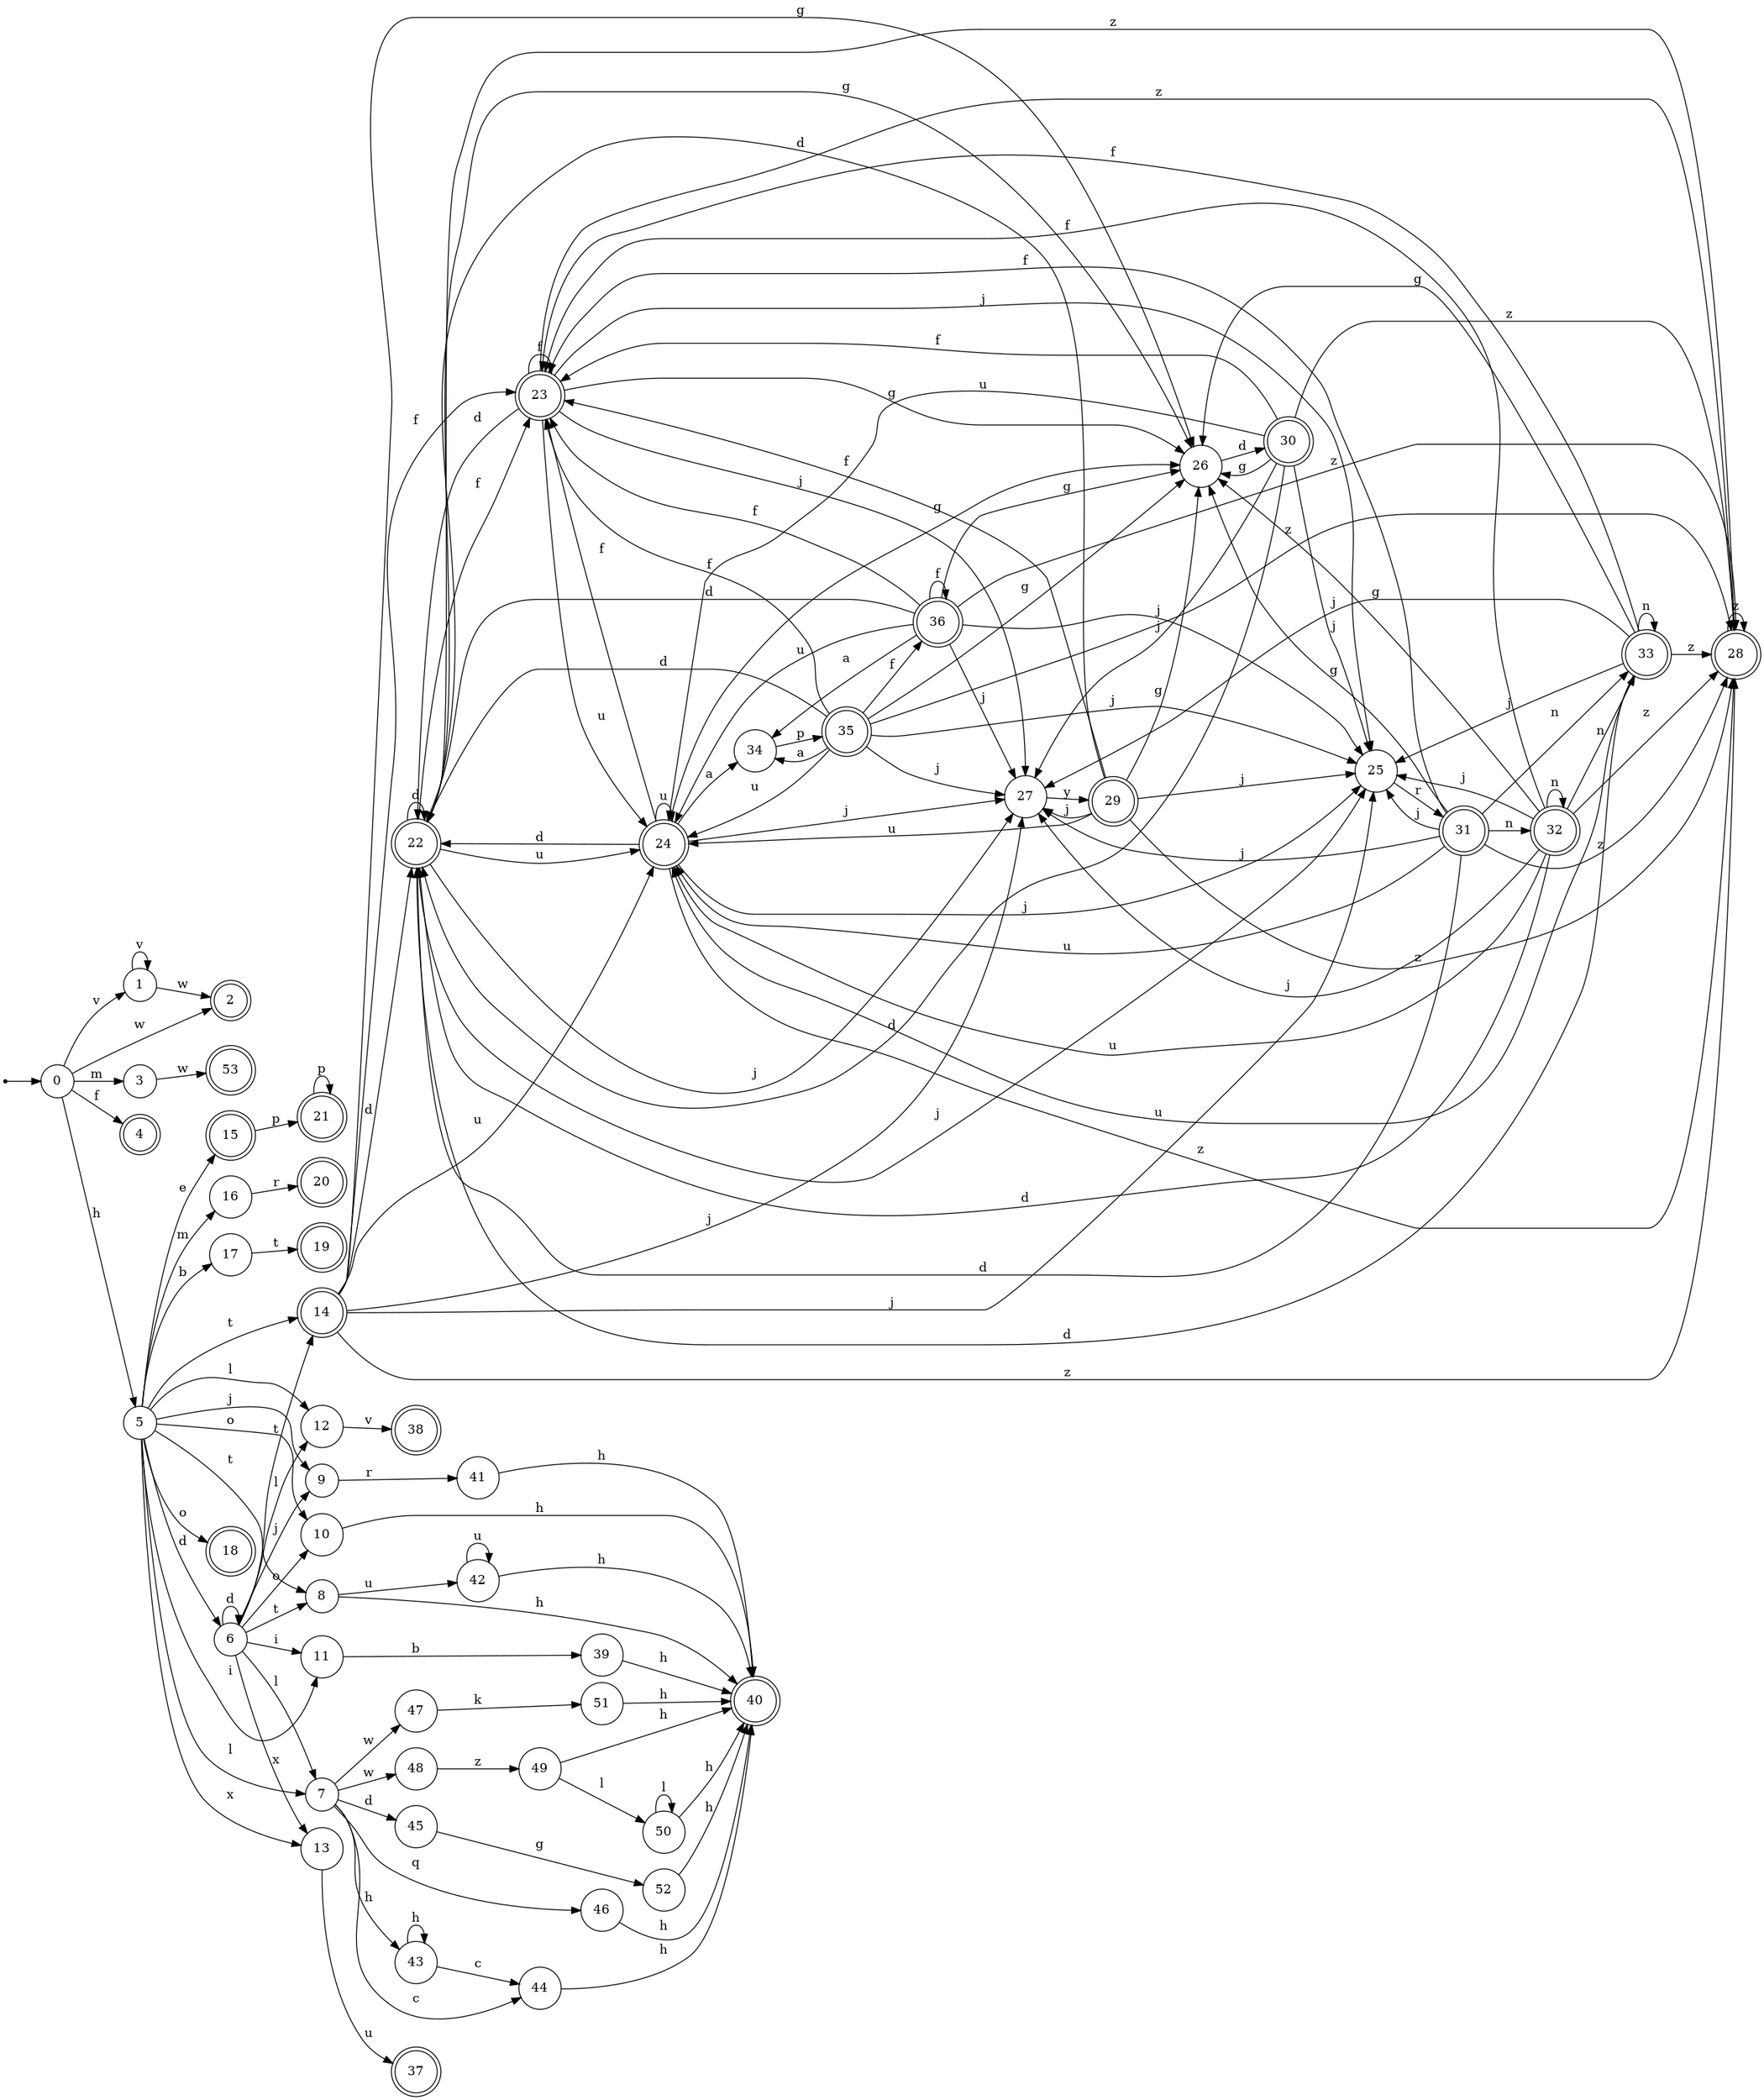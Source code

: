 digraph finite_state_machine {
rankdir=LR;
size="20,20";
node [shape = point]; "dummy0"
node [shape = circle]; "0";
"dummy0" -> "0";
node [shape = circle]; "1";
node [shape = doublecircle]; "2";node [shape = circle]; "3";
node [shape = doublecircle]; "4";node [shape = circle]; "5";
node [shape = circle]; "6";
node [shape = circle]; "7";
node [shape = circle]; "8";
node [shape = circle]; "9";
node [shape = circle]; "10";
node [shape = circle]; "11";
node [shape = circle]; "12";
node [shape = circle]; "13";
node [shape = doublecircle]; "14";node [shape = doublecircle]; "15";node [shape = circle]; "16";
node [shape = circle]; "17";
node [shape = doublecircle]; "18";node [shape = doublecircle]; "19";node [shape = doublecircle]; "20";node [shape = doublecircle]; "21";node [shape = doublecircle]; "22";node [shape = doublecircle]; "23";node [shape = doublecircle]; "24";node [shape = circle]; "25";
node [shape = circle]; "26";
node [shape = circle]; "27";
node [shape = doublecircle]; "28";node [shape = doublecircle]; "29";node [shape = doublecircle]; "30";node [shape = doublecircle]; "31";node [shape = doublecircle]; "32";node [shape = doublecircle]; "33";node [shape = circle]; "34";
node [shape = doublecircle]; "35";node [shape = doublecircle]; "36";node [shape = doublecircle]; "37";node [shape = doublecircle]; "38";node [shape = circle]; "39";
node [shape = doublecircle]; "40";node [shape = circle]; "41";
node [shape = circle]; "42";
node [shape = circle]; "43";
node [shape = circle]; "44";
node [shape = circle]; "45";
node [shape = circle]; "46";
node [shape = circle]; "47";
node [shape = circle]; "48";
node [shape = circle]; "49";
node [shape = circle]; "50";
node [shape = circle]; "51";
node [shape = circle]; "52";
node [shape = doublecircle]; "53";"0" -> "1" [label = "v"];
 "0" -> "2" [label = "w"];
 "0" -> "3" [label = "m"];
 "0" -> "4" [label = "f"];
 "0" -> "5" [label = "h"];
 "5" -> "6" [label = "d"];
 "5" -> "12" [label = "l"];
 "5" -> "7" [label = "l"];
 "5" -> "8" [label = "t"];
 "5" -> "14" [label = "t"];
 "5" -> "9" [label = "j"];
 "5" -> "10" [label = "o"];
 "5" -> "18" [label = "o"];
 "5" -> "11" [label = "i"];
 "5" -> "13" [label = "x"];
 "5" -> "15" [label = "e"];
 "5" -> "16" [label = "m"];
 "5" -> "17" [label = "b"];
 "17" -> "19" [label = "t"];
 "16" -> "20" [label = "r"];
 "15" -> "21" [label = "p"];
 "21" -> "21" [label = "p"];
 "14" -> "22" [label = "d"];
 "14" -> "23" [label = "f"];
 "14" -> "24" [label = "u"];
 "14" -> "25" [label = "j"];
 "14" -> "27" [label = "j"];
 "14" -> "26" [label = "g"];
 "14" -> "28" [label = "z"];
 "28" -> "28" [label = "z"];
 "27" -> "29" [label = "y"];
 "29" -> "25" [label = "j"];
 "29" -> "27" [label = "j"];
 "29" -> "22" [label = "d"];
 "29" -> "23" [label = "f"];
 "29" -> "24" [label = "u"];
 "29" -> "26" [label = "g"];
 "29" -> "28" [label = "z"];
 "26" -> "30" [label = "d"];
 "30" -> "26" [label = "g"];
 "30" -> "22" [label = "d"];
 "30" -> "23" [label = "f"];
 "30" -> "24" [label = "u"];
 "30" -> "25" [label = "j"];
 "30" -> "27" [label = "j"];
 "30" -> "28" [label = "z"];
 "25" -> "31" [label = "r"];
 "31" -> "25" [label = "j"];
 "31" -> "27" [label = "j"];
 "31" -> "32" [label = "n"];
 "31" -> "33" [label = "n"];
 "31" -> "22" [label = "d"];
 "31" -> "23" [label = "f"];
 "31" -> "24" [label = "u"];
 "31" -> "26" [label = "g"];
 "31" -> "28" [label = "z"];
 "33" -> "33" [label = "n"];
 "33" -> "25" [label = "j"];
 "33" -> "27" [label = "j"];
 "33" -> "22" [label = "d"];
 "33" -> "23" [label = "f"];
 "33" -> "24" [label = "u"];
 "33" -> "26" [label = "g"];
 "33" -> "28" [label = "z"];
 "32" -> "32" [label = "n"];
 "32" -> "33" [label = "n"];
 "32" -> "25" [label = "j"];
 "32" -> "27" [label = "j"];
 "32" -> "22" [label = "d"];
 "32" -> "23" [label = "f"];
 "32" -> "24" [label = "u"];
 "32" -> "26" [label = "g"];
 "32" -> "28" [label = "z"];
 "24" -> "24" [label = "u"];
 "24" -> "34" [label = "a"];
 "24" -> "22" [label = "d"];
 "24" -> "23" [label = "f"];
 "24" -> "25" [label = "j"];
 "24" -> "27" [label = "j"];
 "24" -> "26" [label = "g"];
 "24" -> "28" [label = "z"];
 "34" -> "35" [label = "p"];
 "35" -> "34" [label = "a"];
 "35" -> "36" [label = "f"];
 "35" -> "23" [label = "f"];
 "35" -> "24" [label = "u"];
 "35" -> "22" [label = "d"];
 "35" -> "25" [label = "j"];
 "35" -> "27" [label = "j"];
 "35" -> "26" [label = "g"];
 "35" -> "28" [label = "z"];
 "36" -> "36" [label = "f"];
 "36" -> "23" [label = "f"];
 "36" -> "34" [label = "a"];
 "36" -> "24" [label = "u"];
 "36" -> "22" [label = "d"];
 "36" -> "25" [label = "j"];
 "36" -> "27" [label = "j"];
 "36" -> "26" [label = "g"];
 "36" -> "28" [label = "z"];
 "23" -> "23" [label = "f"];
 "23" -> "22" [label = "d"];
 "23" -> "24" [label = "u"];
 "23" -> "25" [label = "j"];
 "23" -> "27" [label = "j"];
 "23" -> "26" [label = "g"];
 "23" -> "28" [label = "z"];
 "22" -> "22" [label = "d"];
 "22" -> "23" [label = "f"];
 "22" -> "24" [label = "u"];
 "22" -> "25" [label = "j"];
 "22" -> "27" [label = "j"];
 "22" -> "26" [label = "g"];
 "22" -> "28" [label = "z"];
 "13" -> "37" [label = "u"];
 "12" -> "38" [label = "v"];
 "11" -> "39" [label = "b"];
 "39" -> "40" [label = "h"];
 "10" -> "40" [label = "h"];
 "9" -> "41" [label = "r"];
 "41" -> "40" [label = "h"];
 "8" -> "42" [label = "u"];
 "8" -> "40" [label = "h"];
 "42" -> "42" [label = "u"];
 "42" -> "40" [label = "h"];
 "7" -> "43" [label = "h"];
 "7" -> "44" [label = "c"];
 "7" -> "45" [label = "d"];
 "7" -> "46" [label = "q"];
 "7" -> "48" [label = "w"];
 "7" -> "47" [label = "w"];
 "48" -> "49" [label = "z"];
 "49" -> "50" [label = "l"];
 "49" -> "40" [label = "h"];
 "50" -> "50" [label = "l"];
 "50" -> "40" [label = "h"];
 "47" -> "51" [label = "k"];
 "51" -> "40" [label = "h"];
 "46" -> "40" [label = "h"];
 "45" -> "52" [label = "g"];
 "52" -> "40" [label = "h"];
 "44" -> "40" [label = "h"];
 "43" -> "43" [label = "h"];
 "43" -> "44" [label = "c"];
 "6" -> "6" [label = "d"];
 "6" -> "12" [label = "l"];
 "6" -> "7" [label = "l"];
 "6" -> "8" [label = "t"];
 "6" -> "14" [label = "t"];
 "6" -> "9" [label = "j"];
 "6" -> "10" [label = "o"];
 "6" -> "11" [label = "i"];
 "6" -> "13" [label = "x"];
 "3" -> "53" [label = "w"];
 "1" -> "1" [label = "v"];
 "1" -> "2" [label = "w"];
 }
